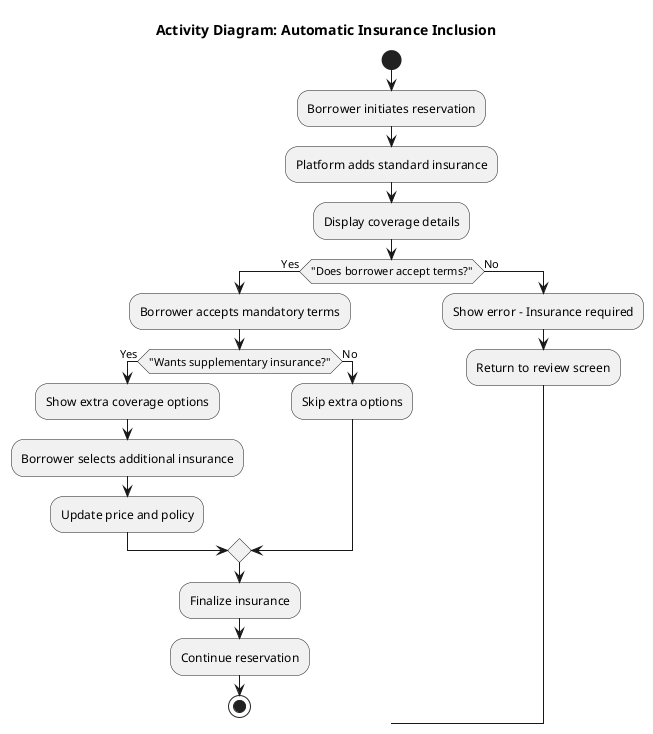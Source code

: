 @startuml
title Activity Diagram: Automatic Insurance Inclusion

start

:Borrower initiates reservation;
:Platform adds standard insurance;
:Display coverage details;

if ("Does borrower accept terms?") then (Yes)
  :Borrower accepts mandatory terms;

  if ("Wants supplementary insurance?") then (Yes)
    :Show extra coverage options;
    :Borrower selects additional insurance;
    :Update price and policy;
  else (No)
    :Skip extra options;
  endif

  :Finalize insurance;
  :Continue reservation;
  stop
else (No)
  :Show error - Insurance required;
  :Return to review screen;

endif
@enduml
